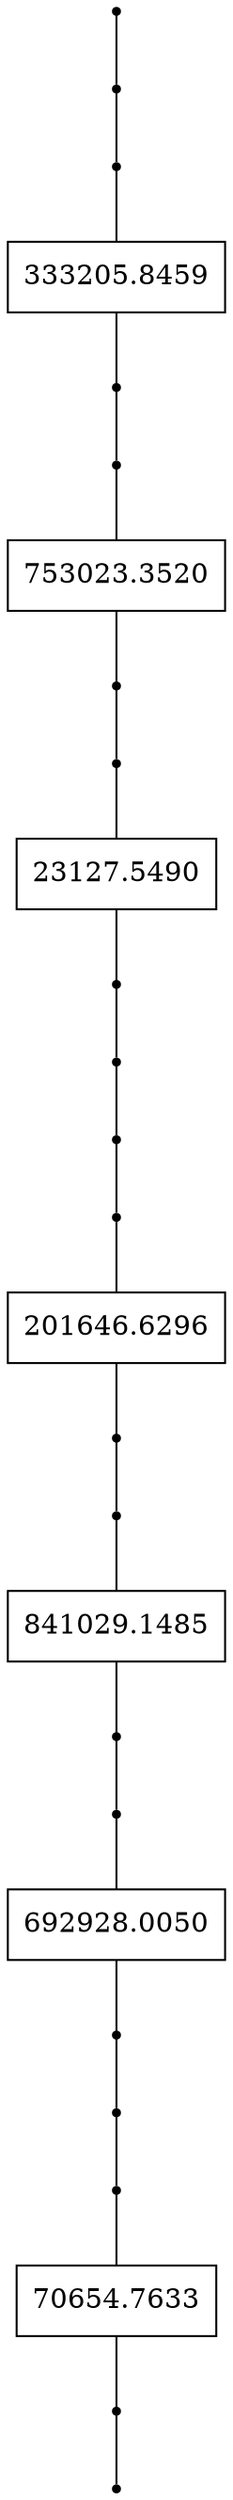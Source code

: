 graph {
start_1291113768 [shape = point]
end_1291113768 [shape = point]
start_2005167404 [shape = point]
end_2005167404 [shape = point]
start_1418385211 [shape = point;]
end_1418385211 [shape = point;]
1418385211 [shape = record; label = 333205.8459]
start_1418385211 -- 1418385211
1418385211 -- end_1418385211
start_1282811396 [shape = point;]
end_1282811396 [shape = point;]
1282811396 [shape = record; label = 753023.3520]
start_1282811396 -- 1282811396
1282811396 -- end_1282811396
start_641853239 [shape = point;]
end_641853239 [shape = point;]
641853239 [shape = record; label = 23127.5490]
start_641853239 -- 641853239
641853239 -- end_641853239
start_2005167404 -- start_1418385211
end_1418385211 -- start_1282811396
end_1282811396 -- start_641853239
end_641853239 -- end_2005167404
start_1920467934 [shape = point]
end_1920467934 [shape = point]
start_1883840933 [shape = point;]
end_1883840933 [shape = point;]
1883840933 [shape = record; label = 201646.6296]
start_1883840933 -- 1883840933
1883840933 -- end_1883840933
start_233996206 [shape = point;]
end_233996206 [shape = point;]
233996206 [shape = record; label = 841029.1485]
start_233996206 -- 233996206
233996206 -- end_233996206
start_614685048 [shape = point;]
end_614685048 [shape = point;]
614685048 [shape = record; label = 692928.0050]
start_614685048 -- 614685048
614685048 -- end_614685048
start_1920467934 -- start_1883840933
end_1883840933 -- start_233996206
end_233996206 -- start_614685048
end_614685048 -- end_1920467934
start_385337537 [shape = point;]
end_385337537 [shape = point;]
385337537 [shape = record; label = 70654.7633]
start_385337537 -- 385337537
385337537 -- end_385337537
start_1291113768 -- start_2005167404
end_2005167404 -- start_1920467934
end_1920467934 -- start_385337537
end_385337537 -- end_1291113768

}
